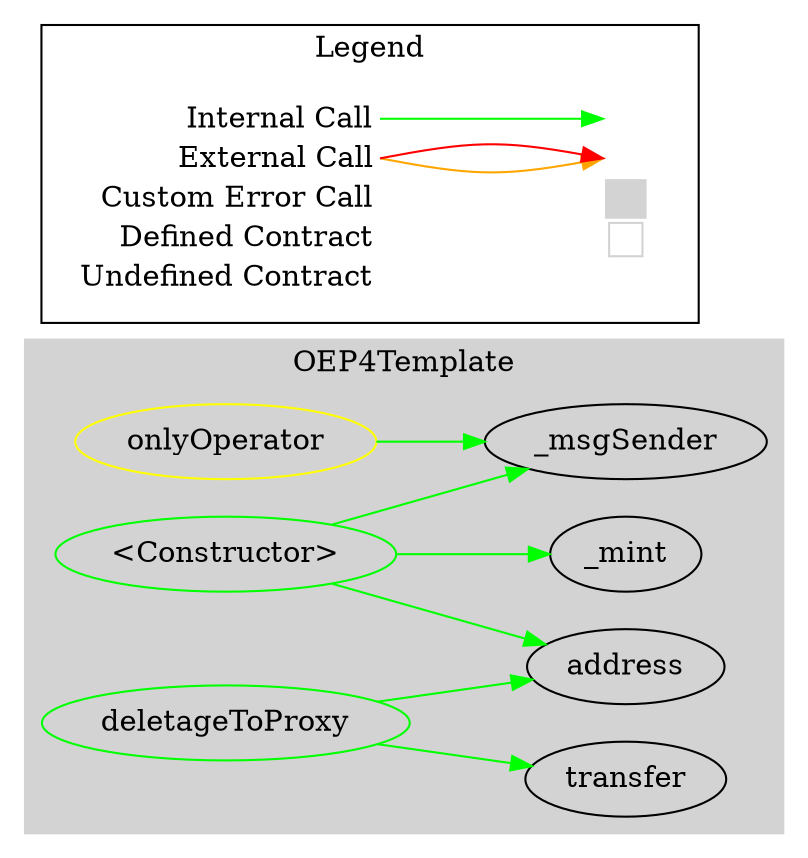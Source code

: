 digraph G {
  graph [ ratio = "auto", page = "100", compound =true ];
subgraph "clusterOEP4Template" {
  graph [ label = "OEP4Template", color = "lightgray", style = "filled", bgcolor = "lightgray" ];
  "OEP4Template.<Constructor>" [ label = "<Constructor>", color = "green" ];
  "OEP4Template.onlyOperator" [ label = "onlyOperator", color = "yellow" ];
  "OEP4Template.deletageToProxy" [ label = "deletageToProxy", color = "green" ];
  "OEP4Template._mint" [ label = "_mint" ];
  "OEP4Template.address" [ label = "address" ];
  "OEP4Template._msgSender" [ label = "_msgSender" ];
  "OEP4Template.transfer" [ label = "transfer" ];
}

  "OEP4Template.<Constructor>";
  "OEP4Template._mint";
  "OEP4Template.address";
  "OEP4Template._msgSender";
  "OEP4Template.onlyOperator";
  "OEP4Template.deletageToProxy";
  "OEP4Template.transfer";
  "OEP4Template.<Constructor>" -> "OEP4Template._mint" [ color = "green" ];
  "OEP4Template.<Constructor>" -> "OEP4Template.address" [ color = "green" ];
  "OEP4Template.<Constructor>" -> "OEP4Template._msgSender" [ color = "green" ];
  "OEP4Template.onlyOperator" -> "OEP4Template._msgSender" [ color = "green" ];
  "OEP4Template.deletageToProxy" -> "OEP4Template.address" [ color = "green" ];
  "OEP4Template.deletageToProxy" -> "OEP4Template.transfer" [ color = "green" ];


rankdir=LR
node [shape=plaintext]
subgraph cluster_01 { 
label = "Legend";
key [label=<<table border="0" cellpadding="2" cellspacing="0" cellborder="0">
  <tr><td align="right" port="i1">Internal Call</td></tr>
  <tr><td align="right" port="i2">External Call</td></tr>
  <tr><td align="right" port="i2">Custom Error Call</td></tr>
  <tr><td align="right" port="i3">Defined Contract</td></tr>
  <tr><td align="right" port="i4">Undefined Contract</td></tr>
  </table>>]
key2 [label=<<table border="0" cellpadding="2" cellspacing="0" cellborder="0">
  <tr><td port="i1">&nbsp;&nbsp;&nbsp;</td></tr>
  <tr><td port="i2">&nbsp;&nbsp;&nbsp;</td></tr>
  <tr><td port="i3" bgcolor="lightgray">&nbsp;&nbsp;&nbsp;</td></tr>
  <tr><td port="i4">
    <table border="1" cellborder="0" cellspacing="0" cellpadding="7" color="lightgray">
      <tr>
       <td></td>
      </tr>
     </table>
  </td></tr>
  </table>>]
key:i1:e -> key2:i1:w [color="green"]
key:i2:e -> key2:i2:w [color="orange"]
key:i2:e -> key2:i2:w [color="red"]
}
}

